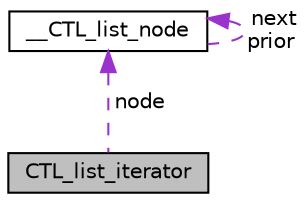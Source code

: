 digraph "CTL_list_iterator"
{
 // LATEX_PDF_SIZE
  edge [fontname="Helvetica",fontsize="10",labelfontname="Helvetica",labelfontsize="10"];
  node [fontname="Helvetica",fontsize="10",shape=record];
  Node1 [label="CTL_list_iterator",height=0.2,width=0.4,color="black", fillcolor="grey75", style="filled", fontcolor="black",tooltip="list iterator"];
  Node2 -> Node1 [dir="back",color="darkorchid3",fontsize="10",style="dashed",label=" node" ,fontname="Helvetica"];
  Node2 [label="__CTL_list_node",height=0.2,width=0.4,color="black", fillcolor="white", style="filled",URL="$struct____CTL__list__node.html",tooltip=" "];
  Node2 -> Node2 [dir="back",color="darkorchid3",fontsize="10",style="dashed",label=" next\nprior" ,fontname="Helvetica"];
}
